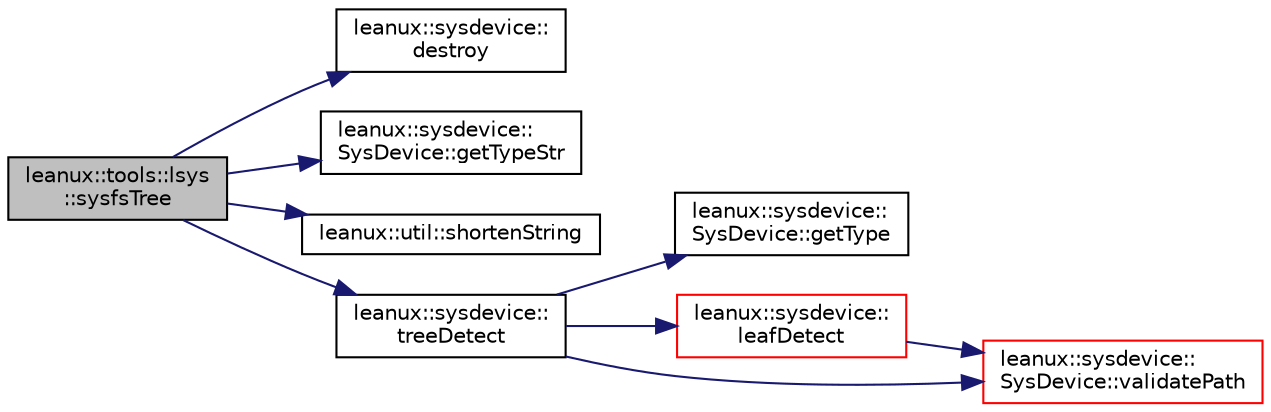 digraph "leanux::tools::lsys::sysfsTree"
{
 // LATEX_PDF_SIZE
  bgcolor="transparent";
  edge [fontname="Helvetica",fontsize="10",labelfontname="Helvetica",labelfontsize="10"];
  node [fontname="Helvetica",fontsize="10",shape=record];
  rankdir="LR";
  Node1 [label="leanux::tools::lsys\l::sysfsTree",height=0.2,width=0.4,color="black", fillcolor="grey75", style="filled", fontcolor="black",tooltip=" "];
  Node1 -> Node2 [color="midnightblue",fontsize="10",style="solid",fontname="Helvetica"];
  Node2 [label="leanux::sysdevice::\ldestroy",height=0.2,width=0.4,color="black",URL="$namespaceleanux_1_1sysdevice.html#a9809d47da8329135a70d959d201f012a",tooltip="Destroy list of SysDevice* as returned by treeDetect."];
  Node1 -> Node3 [color="midnightblue",fontsize="10",style="solid",fontname="Helvetica"];
  Node3 [label="leanux::sysdevice::\lSysDevice::getTypeStr",height=0.2,width=0.4,color="black",URL="$classleanux_1_1sysdevice_1_1SysDevice.html#a899968c4a70ecad67694f6850cf730fd",tooltip="Get a string representation for the SysDeviceType."];
  Node1 -> Node4 [color="midnightblue",fontsize="10",style="solid",fontname="Helvetica"];
  Node4 [label="leanux::util::shortenString",height=0.2,width=0.4,color="black",URL="$namespaceleanux_1_1util.html#a803c31fd9467bc62367bc248846c3242",tooltip="Shorten a string by replacing characters from the middle with three filler charachters."];
  Node1 -> Node5 [color="midnightblue",fontsize="10",style="solid",fontname="Helvetica"];
  Node5 [label="leanux::sysdevice::\ltreeDetect",height=0.2,width=0.4,color="black",URL="$namespaceleanux_1_1sysdevice.html#aa57ce9a4a0b2dd6fcdb6102854cc8292",tooltip="populates devices with the devices detected in path."];
  Node5 -> Node6 [color="midnightblue",fontsize="10",style="solid",fontname="Helvetica"];
  Node6 [label="leanux::sysdevice::\lSysDevice::getType",height=0.2,width=0.4,color="black",URL="$classleanux_1_1sysdevice_1_1SysDevice.html#a773cb91e983a465af90059fcb1ff5371",tooltip="Get the SysDeviceType."];
  Node5 -> Node7 [color="midnightblue",fontsize="10",style="solid",fontname="Helvetica"];
  Node7 [label="leanux::sysdevice::\lleafDetect",height=0.2,width=0.4,color="red",URL="$namespaceleanux_1_1sysdevice.html#aa76385cfb36c36d3f55f25dfacc1346b",tooltip="Return the leaf SysDevice detected in path."];
  Node7 -> Node55 [color="midnightblue",fontsize="10",style="solid",fontname="Helvetica"];
  Node55 [label="leanux::sysdevice::\lSysDevice::validatePath",height=0.2,width=0.4,color="red",URL="$classleanux_1_1sysdevice_1_1SysDevice.html#aea05b28dc39c8d625bed737ef1777eb1",tooltip="Test SysDevicePath validity; path must exist (be readable) and located under /sys/devices."];
  Node5 -> Node55 [color="midnightblue",fontsize="10",style="solid",fontname="Helvetica"];
}
